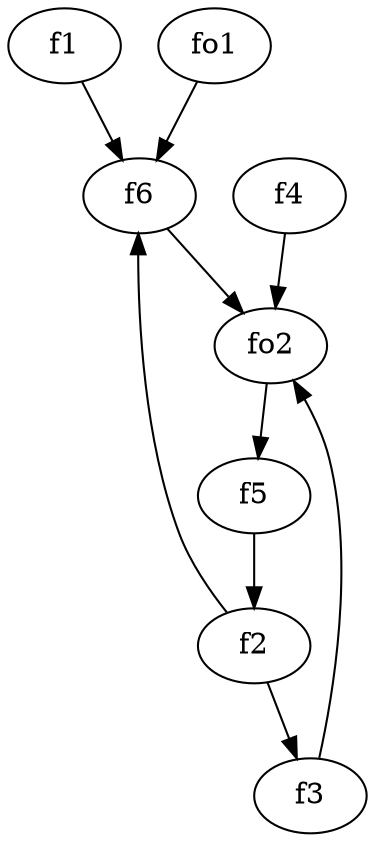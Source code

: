 strict digraph  {
f1;
f2;
f3;
f4;
f5;
f6;
fo1;
fo2;
f1 -> f6  [weight=2];
f2 -> f3  [weight=2];
f2 -> f6  [weight=2];
f3 -> fo2  [weight=2];
f4 -> fo2  [weight=2];
f5 -> f2  [weight=2];
f6 -> fo2  [weight=2];
fo1 -> f6  [weight=2];
fo2 -> f5  [weight=2];
}
